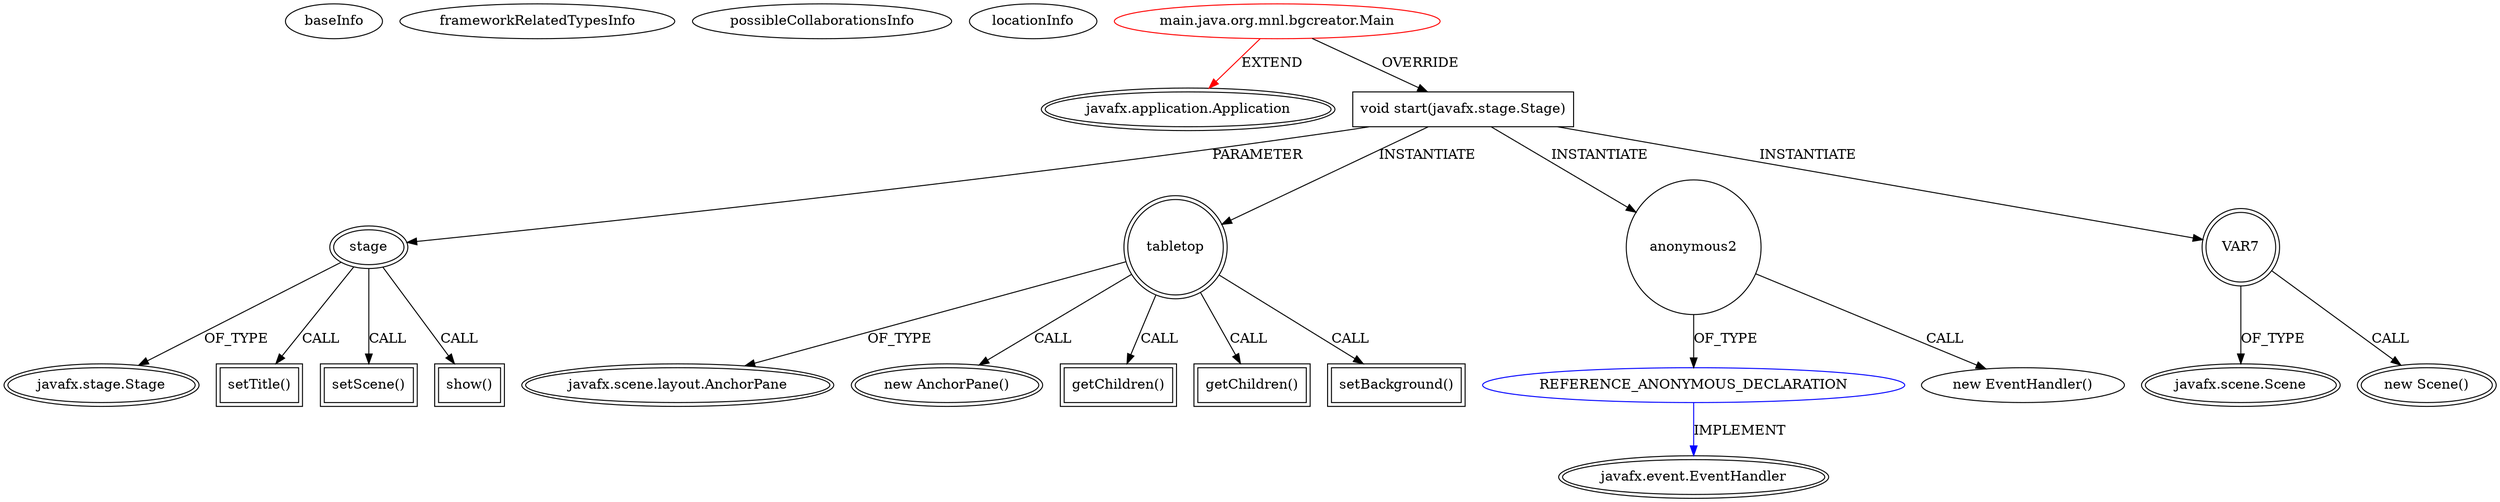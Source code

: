 digraph {
baseInfo[graphId=3557,category="extension_graph",isAnonymous=false,possibleRelation=true]
frameworkRelatedTypesInfo[0="javafx.application.Application"]
possibleCollaborationsInfo[0="3557~OVERRIDING_METHOD_DECLARATION-INSTANTIATION-~javafx.application.Application ~javafx.event.EventHandler ~false~true"]
locationInfo[projectName="matallen-bggame-creator",filePath="/matallen-bggame-creator/bggame-creator-master/src/main/java/org/mnl/bgcreator/Main.java",contextSignature="Main",graphId="3557"]
0[label="main.java.org.mnl.bgcreator.Main",vertexType="ROOT_CLIENT_CLASS_DECLARATION",isFrameworkType=false,color=red]
1[label="javafx.application.Application",vertexType="FRAMEWORK_CLASS_TYPE",isFrameworkType=true,peripheries=2]
2[label="void start(javafx.stage.Stage)",vertexType="OVERRIDING_METHOD_DECLARATION",isFrameworkType=false,shape=box]
3[label="stage",vertexType="PARAMETER_DECLARATION",isFrameworkType=true,peripheries=2]
4[label="javafx.stage.Stage",vertexType="FRAMEWORK_CLASS_TYPE",isFrameworkType=true,peripheries=2]
6[label="setTitle()",vertexType="INSIDE_CALL",isFrameworkType=true,peripheries=2,shape=box]
8[label="tabletop",vertexType="VARIABLE_EXPRESION",isFrameworkType=true,peripheries=2,shape=circle]
9[label="javafx.scene.layout.AnchorPane",vertexType="FRAMEWORK_CLASS_TYPE",isFrameworkType=true,peripheries=2]
7[label="new AnchorPane()",vertexType="CONSTRUCTOR_CALL",isFrameworkType=true,peripheries=2]
11[label="anonymous2",vertexType="VARIABLE_EXPRESION",isFrameworkType=false,shape=circle]
12[label="REFERENCE_ANONYMOUS_DECLARATION",vertexType="REFERENCE_ANONYMOUS_DECLARATION",isFrameworkType=false,color=blue]
13[label="javafx.event.EventHandler",vertexType="FRAMEWORK_INTERFACE_TYPE",isFrameworkType=true,peripheries=2]
10[label="new EventHandler()",vertexType="CONSTRUCTOR_CALL",isFrameworkType=false]
15[label="getChildren()",vertexType="INSIDE_CALL",isFrameworkType=true,peripheries=2,shape=box]
17[label="getChildren()",vertexType="INSIDE_CALL",isFrameworkType=true,peripheries=2,shape=box]
19[label="setBackground()",vertexType="INSIDE_CALL",isFrameworkType=true,peripheries=2,shape=box]
21[label="setScene()",vertexType="INSIDE_CALL",isFrameworkType=true,peripheries=2,shape=box]
23[label="VAR7",vertexType="VARIABLE_EXPRESION",isFrameworkType=true,peripheries=2,shape=circle]
24[label="javafx.scene.Scene",vertexType="FRAMEWORK_CLASS_TYPE",isFrameworkType=true,peripheries=2]
22[label="new Scene()",vertexType="CONSTRUCTOR_CALL",isFrameworkType=true,peripheries=2]
26[label="show()",vertexType="INSIDE_CALL",isFrameworkType=true,peripheries=2,shape=box]
0->1[label="EXTEND",color=red]
0->2[label="OVERRIDE"]
3->4[label="OF_TYPE"]
2->3[label="PARAMETER"]
3->6[label="CALL"]
2->8[label="INSTANTIATE"]
8->9[label="OF_TYPE"]
8->7[label="CALL"]
2->11[label="INSTANTIATE"]
12->13[label="IMPLEMENT",color=blue]
11->12[label="OF_TYPE"]
11->10[label="CALL"]
8->15[label="CALL"]
8->17[label="CALL"]
8->19[label="CALL"]
3->21[label="CALL"]
2->23[label="INSTANTIATE"]
23->24[label="OF_TYPE"]
23->22[label="CALL"]
3->26[label="CALL"]
}
